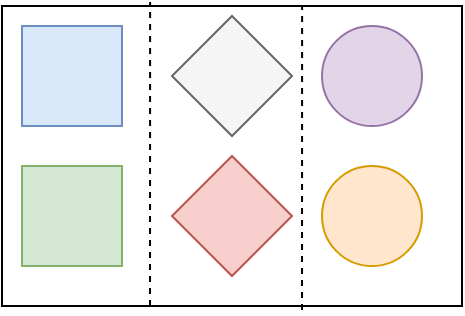<mxfile version="13.9.1" type="device"><diagram id="PtyAAsyQqBddVHMtRfjY" name="Page-1"><mxGraphModel dx="1422" dy="857" grid="1" gridSize="10" guides="1" tooltips="1" connect="1" arrows="1" fold="1" page="1" pageScale="1" pageWidth="850" pageHeight="1100" math="0" shadow="0"><root><mxCell id="0"/><mxCell id="1" parent="0"/><mxCell id="yY_AqhVcwZAKW8cSqONE-2" value="" style="rounded=0;whiteSpace=wrap;html=1;" vertex="1" parent="1"><mxGeometry x="210" y="310" width="230" height="150" as="geometry"/></mxCell><mxCell id="yY_AqhVcwZAKW8cSqONE-3" value="" style="whiteSpace=wrap;html=1;aspect=fixed;fillColor=#dae8fc;strokeColor=#6c8ebf;" vertex="1" parent="1"><mxGeometry x="220" y="320" width="50" height="50" as="geometry"/></mxCell><mxCell id="yY_AqhVcwZAKW8cSqONE-5" value="" style="whiteSpace=wrap;html=1;aspect=fixed;fillColor=#d5e8d4;strokeColor=#82b366;" vertex="1" parent="1"><mxGeometry x="220" y="390" width="50" height="50" as="geometry"/></mxCell><mxCell id="yY_AqhVcwZAKW8cSqONE-8" value="" style="ellipse;whiteSpace=wrap;html=1;aspect=fixed;fillColor=#ffe6cc;strokeColor=#d79b00;" vertex="1" parent="1"><mxGeometry x="370" y="390" width="50" height="50" as="geometry"/></mxCell><mxCell id="yY_AqhVcwZAKW8cSqONE-9" value="" style="rhombus;whiteSpace=wrap;html=1;fillColor=#f5f5f5;strokeColor=#666666;fontColor=#333333;" vertex="1" parent="1"><mxGeometry x="295" y="315" width="60" height="60" as="geometry"/></mxCell><mxCell id="yY_AqhVcwZAKW8cSqONE-10" value="" style="ellipse;whiteSpace=wrap;html=1;aspect=fixed;fillColor=#e1d5e7;strokeColor=#9673a6;" vertex="1" parent="1"><mxGeometry x="370" y="320" width="50" height="50" as="geometry"/></mxCell><mxCell id="yY_AqhVcwZAKW8cSqONE-11" value="" style="rhombus;whiteSpace=wrap;html=1;fillColor=#f8cecc;strokeColor=#b85450;" vertex="1" parent="1"><mxGeometry x="295" y="385" width="60" height="60" as="geometry"/></mxCell><mxCell id="yY_AqhVcwZAKW8cSqONE-14" value="" style="endArrow=none;dashed=1;html=1;entryX=0.322;entryY=-0.013;entryDx=0;entryDy=0;entryPerimeter=0;" edge="1" parent="1" target="yY_AqhVcwZAKW8cSqONE-2"><mxGeometry width="50" height="50" relative="1" as="geometry"><mxPoint x="284" y="460" as="sourcePoint"/><mxPoint x="300" y="480" as="targetPoint"/></mxGeometry></mxCell><mxCell id="yY_AqhVcwZAKW8cSqONE-15" value="" style="endArrow=none;dashed=1;html=1;entryX=0.322;entryY=-0.013;entryDx=0;entryDy=0;entryPerimeter=0;" edge="1" parent="1"><mxGeometry width="50" height="50" relative="1" as="geometry"><mxPoint x="360" y="461.95" as="sourcePoint"/><mxPoint x="360.06" y="310.0" as="targetPoint"/></mxGeometry></mxCell></root></mxGraphModel></diagram></mxfile>